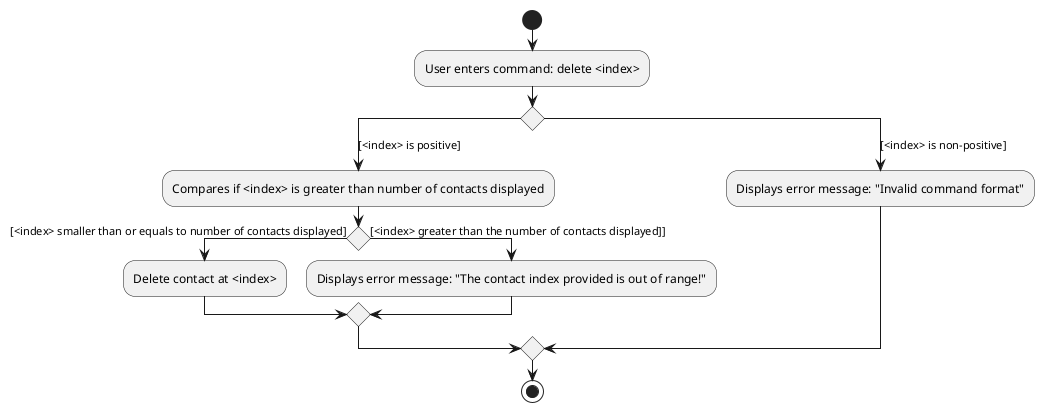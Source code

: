 Justin, [8/11/21 20:36]
@startuml
'https://plantuml.com/activity-diagram-beta

start
:User enters command: delete <index>;
switch()
case ([<index> is positive])
  :Compares if <index> is greater than number of contacts displayed;
  if () then ([<index> smaller than or equals to number of contacts displayed])
    :Delete contact at <index>;
  else ([<index> greater than the number of contacts displayed]])
    :Displays error message: "The contact index provided is out of range!";
  endif
case ([<index> is non-positive])
  :Displays error message: "Invalid command format";
endswitch


stop

@enduml
